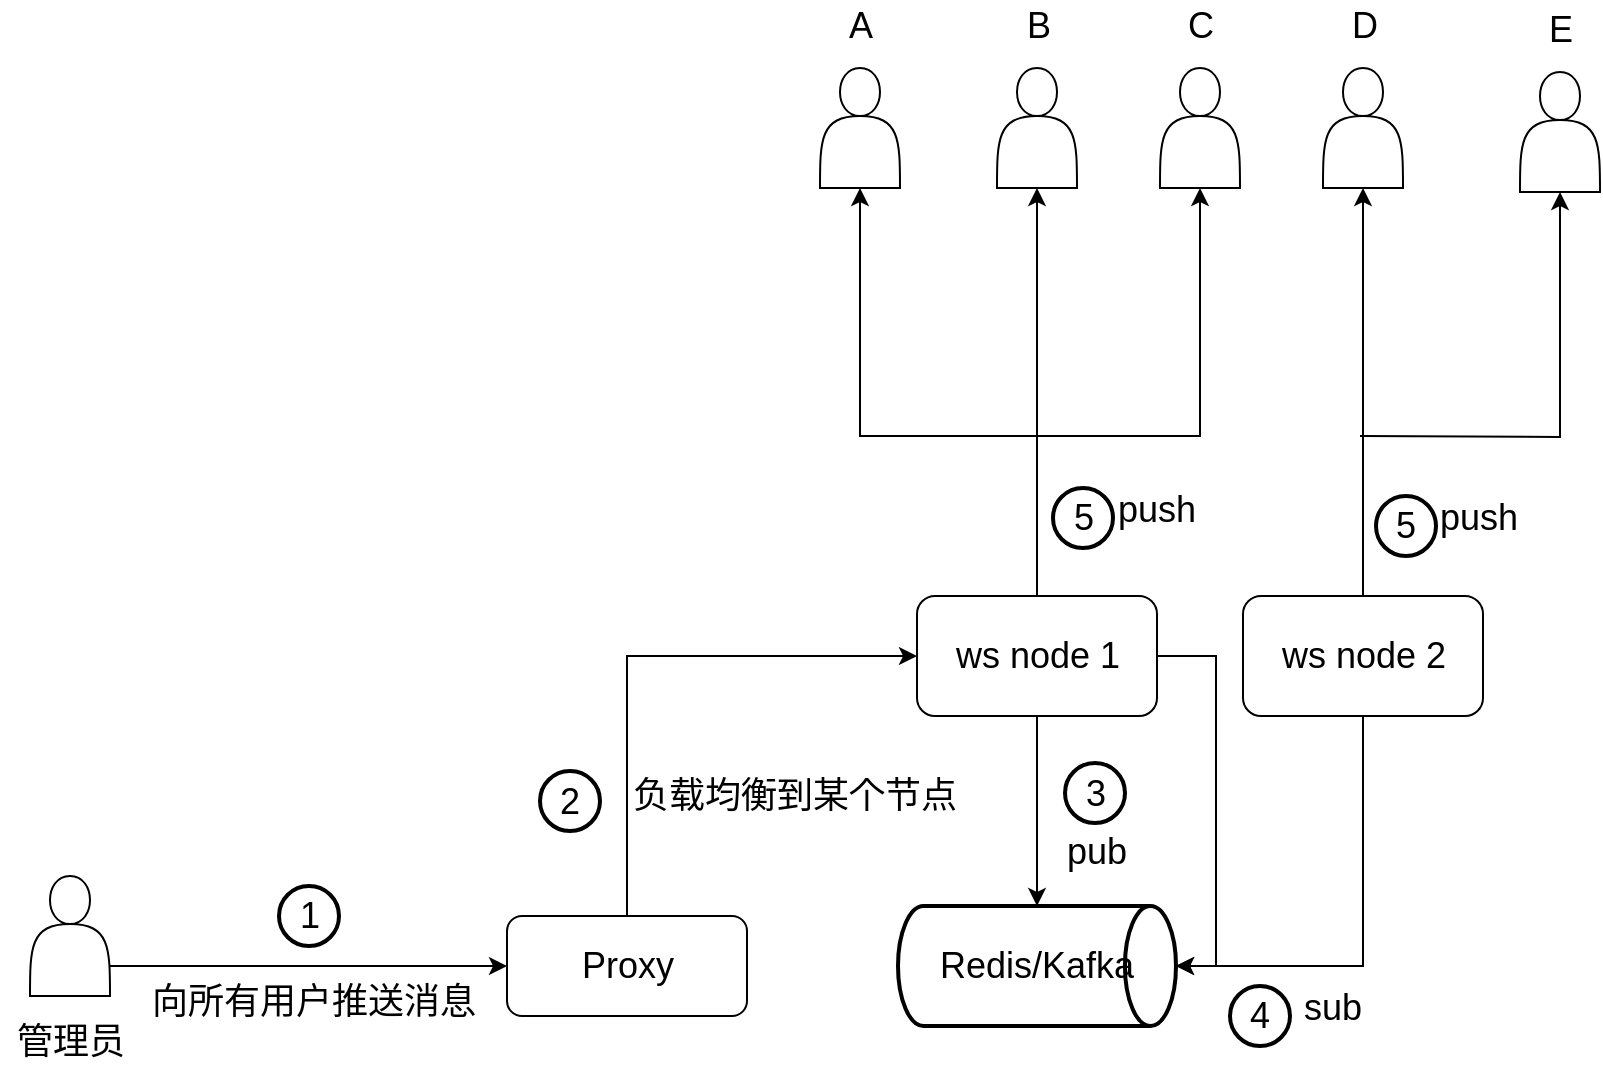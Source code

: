 <mxfile version="12.7.7" type="github" pages="3">
  <diagram id="AbQhRcFVm3HJTPgC1ot1" name="ws">
    <mxGraphModel dx="1869" dy="706" grid="1" gridSize="10" guides="1" tooltips="1" connect="1" arrows="1" fold="1" page="1" pageScale="1" pageWidth="827" pageHeight="1169" math="0" shadow="0">
      <root>
        <mxCell id="0" />
        <mxCell id="1" parent="0" />
        <mxCell id="u4tHtjG39MxztwtaV4JS-32" value="" style="edgeStyle=orthogonalEdgeStyle;rounded=0;orthogonalLoop=1;jettySize=auto;html=1;fontSize=18;entryX=0.5;entryY=1;entryDx=0;entryDy=0;" parent="1" source="u4tHtjG39MxztwtaV4JS-6" target="u4tHtjG39MxztwtaV4JS-14" edge="1">
          <mxGeometry relative="1" as="geometry">
            <mxPoint x="108.5" y="910" as="targetPoint" />
            <Array as="points">
              <mxPoint x="249" y="800" />
              <mxPoint x="160" y="800" />
            </Array>
          </mxGeometry>
        </mxCell>
        <mxCell id="u4tHtjG39MxztwtaV4JS-35" style="edgeStyle=orthogonalEdgeStyle;rounded=0;orthogonalLoop=1;jettySize=auto;html=1;exitX=0.5;exitY=0;exitDx=0;exitDy=0;entryX=0.5;entryY=1;entryDx=0;entryDy=0;fontSize=18;" parent="1" source="u4tHtjG39MxztwtaV4JS-6" target="u4tHtjG39MxztwtaV4JS-15" edge="1">
          <mxGeometry relative="1" as="geometry" />
        </mxCell>
        <mxCell id="u4tHtjG39MxztwtaV4JS-36" style="edgeStyle=orthogonalEdgeStyle;rounded=0;orthogonalLoop=1;jettySize=auto;html=1;entryX=0.5;entryY=1;entryDx=0;entryDy=0;fontSize=18;" parent="1" target="u4tHtjG39MxztwtaV4JS-16" edge="1">
          <mxGeometry relative="1" as="geometry">
            <mxPoint x="249" y="800" as="sourcePoint" />
            <Array as="points">
              <mxPoint x="309" y="800" />
              <mxPoint x="330" y="800" />
            </Array>
          </mxGeometry>
        </mxCell>
        <mxCell id="u4tHtjG39MxztwtaV4JS-58" value="" style="edgeStyle=orthogonalEdgeStyle;rounded=0;orthogonalLoop=1;jettySize=auto;html=1;fontSize=18;entryX=0.5;entryY=0;entryDx=0;entryDy=0;entryPerimeter=0;" parent="1" source="u4tHtjG39MxztwtaV4JS-6" target="u4tHtjG39MxztwtaV4JS-59" edge="1">
          <mxGeometry relative="1" as="geometry">
            <mxPoint x="248.5" y="1020" as="targetPoint" />
          </mxGeometry>
        </mxCell>
        <mxCell id="u4tHtjG39MxztwtaV4JS-68" style="edgeStyle=orthogonalEdgeStyle;rounded=0;orthogonalLoop=1;jettySize=auto;html=1;exitX=1;exitY=0.5;exitDx=0;exitDy=0;entryX=1;entryY=0.5;entryDx=0;entryDy=0;entryPerimeter=0;fontSize=18;" parent="1" source="u4tHtjG39MxztwtaV4JS-6" target="u4tHtjG39MxztwtaV4JS-59" edge="1">
          <mxGeometry relative="1" as="geometry" />
        </mxCell>
        <mxCell id="u4tHtjG39MxztwtaV4JS-6" value="ws node 1" style="rounded=1;whiteSpace=wrap;html=1;fillColor=none;fontSize=18;" parent="1" vertex="1">
          <mxGeometry x="188.5" y="880" width="120" height="60" as="geometry" />
        </mxCell>
        <mxCell id="u4tHtjG39MxztwtaV4JS-37" style="edgeStyle=orthogonalEdgeStyle;rounded=0;orthogonalLoop=1;jettySize=auto;html=1;exitX=0.5;exitY=0;exitDx=0;exitDy=0;fontSize=18;" parent="1" source="u4tHtjG39MxztwtaV4JS-7" target="u4tHtjG39MxztwtaV4JS-17" edge="1">
          <mxGeometry relative="1" as="geometry" />
        </mxCell>
        <mxCell id="u4tHtjG39MxztwtaV4JS-38" style="edgeStyle=orthogonalEdgeStyle;rounded=0;orthogonalLoop=1;jettySize=auto;html=1;entryX=0.5;entryY=1;entryDx=0;entryDy=0;fontSize=18;" parent="1" target="u4tHtjG39MxztwtaV4JS-18" edge="1">
          <mxGeometry relative="1" as="geometry">
            <mxPoint x="410" y="800" as="sourcePoint" />
          </mxGeometry>
        </mxCell>
        <mxCell id="u4tHtjG39MxztwtaV4JS-69" style="edgeStyle=orthogonalEdgeStyle;rounded=0;orthogonalLoop=1;jettySize=auto;html=1;exitX=0.5;exitY=1;exitDx=0;exitDy=0;fontSize=18;entryX=1;entryY=0.5;entryDx=0;entryDy=0;entryPerimeter=0;" parent="1" source="u4tHtjG39MxztwtaV4JS-7" target="u4tHtjG39MxztwtaV4JS-59" edge="1">
          <mxGeometry relative="1" as="geometry">
            <mxPoint x="330" y="1070" as="targetPoint" />
            <Array as="points">
              <mxPoint x="412" y="1065" />
            </Array>
          </mxGeometry>
        </mxCell>
        <mxCell id="u4tHtjG39MxztwtaV4JS-7" value="ws node 2" style="rounded=1;whiteSpace=wrap;html=1;fillColor=none;fontSize=18;" parent="1" vertex="1">
          <mxGeometry x="351.5" y="880" width="120" height="60" as="geometry" />
        </mxCell>
        <mxCell id="u4tHtjG39MxztwtaV4JS-14" value="" style="shape=actor;whiteSpace=wrap;html=1;fillColor=none;fontSize=18;" parent="1" vertex="1">
          <mxGeometry x="140" y="616" width="40" height="60" as="geometry" />
        </mxCell>
        <mxCell id="u4tHtjG39MxztwtaV4JS-15" value="" style="shape=actor;whiteSpace=wrap;html=1;fillColor=none;fontSize=18;" parent="1" vertex="1">
          <mxGeometry x="228.5" y="616" width="40" height="60" as="geometry" />
        </mxCell>
        <mxCell id="u4tHtjG39MxztwtaV4JS-16" value="" style="shape=actor;whiteSpace=wrap;html=1;fillColor=none;fontSize=18;" parent="1" vertex="1">
          <mxGeometry x="310" y="616" width="40" height="60" as="geometry" />
        </mxCell>
        <mxCell id="u4tHtjG39MxztwtaV4JS-17" value="" style="shape=actor;whiteSpace=wrap;html=1;fillColor=none;fontSize=18;" parent="1" vertex="1">
          <mxGeometry x="391.5" y="616" width="40" height="60" as="geometry" />
        </mxCell>
        <mxCell id="u4tHtjG39MxztwtaV4JS-18" value="" style="shape=actor;whiteSpace=wrap;html=1;fillColor=none;fontSize=18;" parent="1" vertex="1">
          <mxGeometry x="490" y="618" width="40" height="60" as="geometry" />
        </mxCell>
        <mxCell id="u4tHtjG39MxztwtaV4JS-39" value="A" style="text;html=1;resizable=0;points=[];autosize=1;align=center;verticalAlign=top;spacingTop=-4;fontSize=18;" parent="1" vertex="1">
          <mxGeometry x="145" y="582" width="30" height="20" as="geometry" />
        </mxCell>
        <mxCell id="u4tHtjG39MxztwtaV4JS-42" value="B" style="text;html=1;resizable=0;points=[];autosize=1;align=center;verticalAlign=top;spacingTop=-4;fontSize=18;" parent="1" vertex="1">
          <mxGeometry x="233.5" y="582" width="30" height="20" as="geometry" />
        </mxCell>
        <mxCell id="u4tHtjG39MxztwtaV4JS-43" value="C" style="text;html=1;resizable=0;points=[];autosize=1;align=center;verticalAlign=top;spacingTop=-4;fontSize=18;" parent="1" vertex="1">
          <mxGeometry x="315" y="582" width="30" height="20" as="geometry" />
        </mxCell>
        <mxCell id="u4tHtjG39MxztwtaV4JS-44" value="D" style="text;html=1;resizable=0;points=[];autosize=1;align=center;verticalAlign=top;spacingTop=-4;fontSize=18;" parent="1" vertex="1">
          <mxGeometry x="396.5" y="582" width="30" height="20" as="geometry" />
        </mxCell>
        <mxCell id="u4tHtjG39MxztwtaV4JS-45" value="E" style="text;html=1;resizable=0;points=[];autosize=1;align=center;verticalAlign=top;spacingTop=-4;fontSize=18;" parent="1" vertex="1">
          <mxGeometry x="495" y="584" width="30" height="20" as="geometry" />
        </mxCell>
        <mxCell id="u4tHtjG39MxztwtaV4JS-49" style="edgeStyle=orthogonalEdgeStyle;rounded=0;orthogonalLoop=1;jettySize=auto;html=1;exitX=1;exitY=0.75;exitDx=0;exitDy=0;entryX=0;entryY=0.5;entryDx=0;entryDy=0;fontSize=18;" parent="1" source="u4tHtjG39MxztwtaV4JS-46" target="u4tHtjG39MxztwtaV4JS-47" edge="1">
          <mxGeometry relative="1" as="geometry" />
        </mxCell>
        <mxCell id="u4tHtjG39MxztwtaV4JS-46" value="" style="shape=actor;whiteSpace=wrap;html=1;fillColor=none;fontSize=18;" parent="1" vertex="1">
          <mxGeometry x="-255" y="1020" width="40" height="60" as="geometry" />
        </mxCell>
        <mxCell id="u4tHtjG39MxztwtaV4JS-48" style="edgeStyle=orthogonalEdgeStyle;rounded=0;orthogonalLoop=1;jettySize=auto;html=1;exitX=0.5;exitY=0;exitDx=0;exitDy=0;entryX=0;entryY=0.5;entryDx=0;entryDy=0;fontSize=18;" parent="1" source="u4tHtjG39MxztwtaV4JS-47" target="u4tHtjG39MxztwtaV4JS-6" edge="1">
          <mxGeometry relative="1" as="geometry">
            <Array as="points">
              <mxPoint x="44" y="910" />
            </Array>
          </mxGeometry>
        </mxCell>
        <mxCell id="u4tHtjG39MxztwtaV4JS-47" value="Proxy" style="rounded=1;whiteSpace=wrap;html=1;fillColor=none;fontSize=18;" parent="1" vertex="1">
          <mxGeometry x="-16.5" y="1040" width="120" height="50" as="geometry" />
        </mxCell>
        <mxCell id="u4tHtjG39MxztwtaV4JS-50" value="负载均衡到某个节点" style="text;html=1;strokeColor=none;fillColor=none;align=center;verticalAlign=middle;whiteSpace=wrap;rounded=0;fontSize=18;" parent="1" vertex="1">
          <mxGeometry x="43.5" y="970" width="167" height="20" as="geometry" />
        </mxCell>
        <mxCell id="u4tHtjG39MxztwtaV4JS-51" value="管理员" style="text;html=1;resizable=0;points=[];autosize=1;align=center;verticalAlign=top;spacingTop=-4;fontSize=18;" parent="1" vertex="1">
          <mxGeometry x="-270" y="1090" width="70" height="20" as="geometry" />
        </mxCell>
        <mxCell id="u4tHtjG39MxztwtaV4JS-52" value="向所有用户推送消息" style="text;html=1;resizable=0;points=[];autosize=1;align=left;verticalAlign=top;spacingTop=-4;fontSize=18;" parent="1" vertex="1">
          <mxGeometry x="-196.5" y="1070" width="180" height="20" as="geometry" />
        </mxCell>
        <mxCell id="u4tHtjG39MxztwtaV4JS-55" value="1" style="strokeWidth=2;html=1;shape=mxgraph.flowchart.start_2;whiteSpace=wrap;fillColor=none;fontSize=18;align=center;" parent="1" vertex="1">
          <mxGeometry x="-130.5" y="1025" width="30" height="30" as="geometry" />
        </mxCell>
        <mxCell id="u4tHtjG39MxztwtaV4JS-59" value="Redis/Kafka" style="strokeWidth=2;html=1;shape=mxgraph.flowchart.direct_data;whiteSpace=wrap;fillColor=none;fontSize=18;align=center;" parent="1" vertex="1">
          <mxGeometry x="179" y="1035" width="139" height="60" as="geometry" />
        </mxCell>
        <mxCell id="u4tHtjG39MxztwtaV4JS-60" value="pub" style="text;html=1;strokeColor=none;fillColor=none;align=center;verticalAlign=middle;whiteSpace=wrap;rounded=0;fontSize=18;" parent="1" vertex="1">
          <mxGeometry x="257.5" y="1003.5" width="41" height="8" as="geometry" />
        </mxCell>
        <mxCell id="u4tHtjG39MxztwtaV4JS-63" value="2" style="strokeWidth=2;html=1;shape=mxgraph.flowchart.start_2;whiteSpace=wrap;fillColor=none;fontSize=18;align=center;" parent="1" vertex="1">
          <mxGeometry y="967.5" width="30" height="30" as="geometry" />
        </mxCell>
        <mxCell id="u4tHtjG39MxztwtaV4JS-64" value="3" style="strokeWidth=2;html=1;shape=mxgraph.flowchart.start_2;whiteSpace=wrap;fillColor=none;fontSize=18;align=center;" parent="1" vertex="1">
          <mxGeometry x="262.5" y="963.5" width="30" height="30" as="geometry" />
        </mxCell>
        <mxCell id="u4tHtjG39MxztwtaV4JS-66" value="4" style="strokeWidth=2;html=1;shape=mxgraph.flowchart.start_2;whiteSpace=wrap;fillColor=none;fontSize=18;align=center;" parent="1" vertex="1">
          <mxGeometry x="345" y="1075" width="30" height="30" as="geometry" />
        </mxCell>
        <mxCell id="u4tHtjG39MxztwtaV4JS-67" value="sub" style="text;html=1;strokeColor=none;fillColor=none;align=center;verticalAlign=middle;whiteSpace=wrap;rounded=0;fontSize=18;" parent="1" vertex="1">
          <mxGeometry x="376" y="1082" width="41" height="8" as="geometry" />
        </mxCell>
        <mxCell id="u4tHtjG39MxztwtaV4JS-71" value="5" style="strokeWidth=2;html=1;shape=mxgraph.flowchart.start_2;whiteSpace=wrap;fillColor=none;fontSize=18;align=center;" parent="1" vertex="1">
          <mxGeometry x="418" y="830" width="30" height="30" as="geometry" />
        </mxCell>
        <mxCell id="u4tHtjG39MxztwtaV4JS-72" value="push" style="text;html=1;strokeColor=none;fillColor=none;align=center;verticalAlign=middle;whiteSpace=wrap;rounded=0;fontSize=18;" parent="1" vertex="1">
          <mxGeometry x="449" y="837" width="41" height="8" as="geometry" />
        </mxCell>
        <mxCell id="u4tHtjG39MxztwtaV4JS-73" value="5" style="strokeWidth=2;html=1;shape=mxgraph.flowchart.start_2;whiteSpace=wrap;fillColor=none;fontSize=18;align=center;" parent="1" vertex="1">
          <mxGeometry x="256.5" y="826" width="30" height="30" as="geometry" />
        </mxCell>
        <mxCell id="u4tHtjG39MxztwtaV4JS-74" value="push" style="text;html=1;strokeColor=none;fillColor=none;align=center;verticalAlign=middle;whiteSpace=wrap;rounded=0;fontSize=18;" parent="1" vertex="1">
          <mxGeometry x="287.5" y="833" width="41" height="8" as="geometry" />
        </mxCell>
      </root>
    </mxGraphModel>
  </diagram>
  <diagram id="aWOpo4DpX3DMdDGyn_nT" name="ws-concurrent">
    
    <mxGraphModel dx="1042" dy="706" grid="1" gridSize="10" guides="1" tooltips="1" connect="1" arrows="1" fold="1" page="1" pageScale="1" pageWidth="827" pageHeight="1169" math="0" shadow="0">
      
      <root>
        
        <mxCell id="z6TMfegY9FTbhiwMqSdQ-0" />
        
        <mxCell id="z6TMfegY9FTbhiwMqSdQ-1" parent="z6TMfegY9FTbhiwMqSdQ-0" />
        
        <mxCell id="zd_GrXmfDELZZgHETm0d-0" value="" style="edgeStyle=orthogonalEdgeStyle;rounded=0;orthogonalLoop=1;jettySize=auto;html=1;fontSize=18;entryX=0.5;entryY=1;entryDx=0;entryDy=0;" parent="z6TMfegY9FTbhiwMqSdQ-1" source="zd_GrXmfDELZZgHETm0d-5" target="zd_GrXmfDELZZgHETm0d-10" edge="1">
          
          <mxGeometry relative="1" as="geometry">
            
            <mxPoint x="518.5" y="698" as="targetPoint" />
            
            <Array as="points">
              
              <mxPoint x="659" y="588" />
              
              <mxPoint x="570" y="588" />
              
            </Array>
            
          </mxGeometry>
          
        </mxCell>
        
        <mxCell id="zd_GrXmfDELZZgHETm0d-1" style="edgeStyle=orthogonalEdgeStyle;rounded=0;orthogonalLoop=1;jettySize=auto;html=1;exitX=0.5;exitY=0;exitDx=0;exitDy=0;entryX=0.5;entryY=1;entryDx=0;entryDy=0;fontSize=18;" parent="z6TMfegY9FTbhiwMqSdQ-1" source="zd_GrXmfDELZZgHETm0d-5" target="zd_GrXmfDELZZgHETm0d-11" edge="1">
          
          <mxGeometry relative="1" as="geometry" />
          
        </mxCell>
        
        <mxCell id="zd_GrXmfDELZZgHETm0d-2" style="edgeStyle=orthogonalEdgeStyle;rounded=0;orthogonalLoop=1;jettySize=auto;html=1;entryX=0.5;entryY=1;entryDx=0;entryDy=0;fontSize=18;" parent="z6TMfegY9FTbhiwMqSdQ-1" target="zd_GrXmfDELZZgHETm0d-12" edge="1">
          
          <mxGeometry relative="1" as="geometry">
            
            <mxPoint x="659" y="588" as="sourcePoint" />
            
            <Array as="points">
              
              <mxPoint x="719" y="588" />
              
              <mxPoint x="740" y="588" />
              
            </Array>
            
          </mxGeometry>
          
        </mxCell>
        
        <mxCell id="zd_GrXmfDELZZgHETm0d-5" value="ws node 1" style="rounded=1;whiteSpace=wrap;html=1;fillColor=none;fontSize=18;" parent="z6TMfegY9FTbhiwMqSdQ-1" vertex="1">
          
          <mxGeometry x="598.5" y="668" width="120" height="60" as="geometry" />
          
        </mxCell>
        
        <mxCell id="zd_GrXmfDELZZgHETm0d-6" style="edgeStyle=orthogonalEdgeStyle;rounded=0;orthogonalLoop=1;jettySize=auto;html=1;exitX=0.5;exitY=0;exitDx=0;exitDy=0;fontSize=18;" parent="z6TMfegY9FTbhiwMqSdQ-1" source="zd_GrXmfDELZZgHETm0d-9" target="zd_GrXmfDELZZgHETm0d-13" edge="1">
          
          <mxGeometry relative="1" as="geometry" />
          
        </mxCell>
        
        <mxCell id="zd_GrXmfDELZZgHETm0d-7" style="edgeStyle=orthogonalEdgeStyle;rounded=0;orthogonalLoop=1;jettySize=auto;html=1;entryX=0.5;entryY=1;entryDx=0;entryDy=0;fontSize=18;" parent="z6TMfegY9FTbhiwMqSdQ-1" target="zd_GrXmfDELZZgHETm0d-14" edge="1">
          
          <mxGeometry relative="1" as="geometry">
            
            <mxPoint x="820" y="588" as="sourcePoint" />
            
          </mxGeometry>
          
        </mxCell>
        
        <mxCell id="zd_GrXmfDELZZgHETm0d-9" value="ws node 2" style="rounded=1;whiteSpace=wrap;html=1;fillColor=none;fontSize=18;" parent="z6TMfegY9FTbhiwMqSdQ-1" vertex="1">
          
          <mxGeometry x="761.5" y="668" width="120" height="60" as="geometry" />
          
        </mxCell>
        
        <mxCell id="zd_GrXmfDELZZgHETm0d-10" value="" style="shape=actor;whiteSpace=wrap;html=1;fillColor=none;fontSize=18;" parent="z6TMfegY9FTbhiwMqSdQ-1" vertex="1">
          
          <mxGeometry x="550" y="404" width="40" height="60" as="geometry" />
          
        </mxCell>
        
        <mxCell id="zd_GrXmfDELZZgHETm0d-11" value="" style="shape=actor;whiteSpace=wrap;html=1;fillColor=none;fontSize=18;" parent="z6TMfegY9FTbhiwMqSdQ-1" vertex="1">
          
          <mxGeometry x="638.5" y="404" width="40" height="60" as="geometry" />
          
        </mxCell>
        
        <mxCell id="zd_GrXmfDELZZgHETm0d-12" value="" style="shape=actor;whiteSpace=wrap;html=1;fillColor=none;fontSize=18;" parent="z6TMfegY9FTbhiwMqSdQ-1" vertex="1">
          
          <mxGeometry x="720" y="404" width="40" height="60" as="geometry" />
          
        </mxCell>
        
        <mxCell id="zd_GrXmfDELZZgHETm0d-13" value="" style="shape=actor;whiteSpace=wrap;html=1;fillColor=none;fontSize=18;" parent="z6TMfegY9FTbhiwMqSdQ-1" vertex="1">
          
          <mxGeometry x="801.5" y="404" width="40" height="60" as="geometry" />
          
        </mxCell>
        
        <mxCell id="zd_GrXmfDELZZgHETm0d-14" value="" style="shape=actor;whiteSpace=wrap;html=1;fillColor=none;fontSize=18;" parent="z6TMfegY9FTbhiwMqSdQ-1" vertex="1">
          
          <mxGeometry x="900" y="406" width="40" height="60" as="geometry" />
          
        </mxCell>
        
        <mxCell id="zd_GrXmfDELZZgHETm0d-15" value="A" style="text;html=1;resizable=0;points=[];autosize=1;align=center;verticalAlign=top;spacingTop=-4;fontSize=18;" parent="z6TMfegY9FTbhiwMqSdQ-1" vertex="1">
          
          <mxGeometry x="555" y="370" width="30" height="20" as="geometry" />
          
        </mxCell>
        
        <mxCell id="zd_GrXmfDELZZgHETm0d-16" value="B" style="text;html=1;resizable=0;points=[];autosize=1;align=center;verticalAlign=top;spacingTop=-4;fontSize=18;" parent="z6TMfegY9FTbhiwMqSdQ-1" vertex="1">
          
          <mxGeometry x="643.5" y="370" width="30" height="20" as="geometry" />
          
        </mxCell>
        
        <mxCell id="zd_GrXmfDELZZgHETm0d-17" value="C" style="text;html=1;resizable=0;points=[];autosize=1;align=center;verticalAlign=top;spacingTop=-4;fontSize=18;" parent="z6TMfegY9FTbhiwMqSdQ-1" vertex="1">
          
          <mxGeometry x="725" y="370" width="30" height="20" as="geometry" />
          
        </mxCell>
        
        <mxCell id="zd_GrXmfDELZZgHETm0d-18" value="D" style="text;html=1;resizable=0;points=[];autosize=1;align=center;verticalAlign=top;spacingTop=-4;fontSize=18;" parent="z6TMfegY9FTbhiwMqSdQ-1" vertex="1">
          
          <mxGeometry x="806.5" y="370" width="30" height="20" as="geometry" />
          
        </mxCell>
        
        <mxCell id="zd_GrXmfDELZZgHETm0d-19" value="E" style="text;html=1;resizable=0;points=[];autosize=1;align=center;verticalAlign=top;spacingTop=-4;fontSize=18;" parent="z6TMfegY9FTbhiwMqSdQ-1" vertex="1">
          
          <mxGeometry x="905" y="372" width="30" height="20" as="geometry" />
          
        </mxCell>
        
        <mxCell id="zd_GrXmfDELZZgHETm0d-20" style="edgeStyle=orthogonalEdgeStyle;rounded=0;orthogonalLoop=1;jettySize=auto;html=1;exitX=1;exitY=0.75;exitDx=0;exitDy=0;entryX=0;entryY=0.5;entryDx=0;entryDy=0;fontSize=18;" parent="z6TMfegY9FTbhiwMqSdQ-1" source="zd_GrXmfDELZZgHETm0d-21" target="zd_GrXmfDELZZgHETm0d-23" edge="1">
          
          <mxGeometry relative="1" as="geometry" />
          
        </mxCell>
        
        <mxCell id="zd_GrXmfDELZZgHETm0d-21" value="" style="shape=actor;whiteSpace=wrap;html=1;fillColor=none;fontSize=18;" parent="z6TMfegY9FTbhiwMqSdQ-1" vertex="1">
          
          <mxGeometry x="345" y="810" width="40" height="60" as="geometry" />
          
        </mxCell>
        
        <mxCell id="zd_GrXmfDELZZgHETm0d-22" style="edgeStyle=orthogonalEdgeStyle;rounded=0;orthogonalLoop=1;jettySize=auto;html=1;exitX=0.5;exitY=0;exitDx=0;exitDy=0;fontSize=18;entryX=0.5;entryY=1;entryDx=0;entryDy=0;" parent="z6TMfegY9FTbhiwMqSdQ-1" source="zd_GrXmfDELZZgHETm0d-23" target="zd_GrXmfDELZZgHETm0d-5" edge="1">
          
          <mxGeometry relative="1" as="geometry">
            
            <mxPoint x="540" y="760" as="targetPoint" />
            
            <Array as="points">
              
              <mxPoint x="659" y="800" />
              
              <mxPoint x="659" y="800" />
              
            </Array>
            
          </mxGeometry>
          
        </mxCell>
        
        <mxCell id="zd_GrXmfDELZZgHETm0d-23" value="Proxy" style="rounded=1;whiteSpace=wrap;html=1;fillColor=none;fontSize=18;" parent="z6TMfegY9FTbhiwMqSdQ-1" vertex="1">
          
          <mxGeometry x="598.5" y="830" width="120" height="50" as="geometry" />
          
        </mxCell>
        
        <mxCell id="zd_GrXmfDELZZgHETm0d-24" value="负载均衡到某个节点" style="text;html=1;strokeColor=none;fillColor=none;align=center;verticalAlign=middle;whiteSpace=wrap;rounded=0;fontSize=18;" parent="z6TMfegY9FTbhiwMqSdQ-1" vertex="1">
          
          <mxGeometry x="703.5" y="765" width="167" height="20" as="geometry" />
          
        </mxCell>
        
        <mxCell id="zd_GrXmfDELZZgHETm0d-25" value="管理员" style="text;html=1;resizable=0;points=[];autosize=1;align=center;verticalAlign=top;spacingTop=-4;fontSize=18;" parent="z6TMfegY9FTbhiwMqSdQ-1" vertex="1">
          
          <mxGeometry x="330" y="880" width="70" height="20" as="geometry" />
          
        </mxCell>
        
        <mxCell id="zd_GrXmfDELZZgHETm0d-26" value="向所有用户推送消息" style="text;html=1;resizable=0;points=[];autosize=1;align=left;verticalAlign=top;spacingTop=-4;fontSize=18;" parent="z6TMfegY9FTbhiwMqSdQ-1" vertex="1">
          
          <mxGeometry x="403.5" y="860" width="180" height="20" as="geometry" />
          
        </mxCell>
        
        <mxCell id="zd_GrXmfDELZZgHETm0d-27" value="1" style="strokeWidth=2;html=1;shape=mxgraph.flowchart.start_2;whiteSpace=wrap;fillColor=none;fontSize=18;align=center;" parent="z6TMfegY9FTbhiwMqSdQ-1" vertex="1">
          
          <mxGeometry x="469.5" y="815" width="30" height="30" as="geometry" />
          
        </mxCell>
        
        <mxCell id="zd_GrXmfDELZZgHETm0d-30" value="2" style="strokeWidth=2;html=1;shape=mxgraph.flowchart.start_2;whiteSpace=wrap;fillColor=none;fontSize=18;align=center;" parent="z6TMfegY9FTbhiwMqSdQ-1" vertex="1">
          
          <mxGeometry x="673.5" y="760" width="30" height="30" as="geometry" />
          
        </mxCell>
        
        <mxCell id="zd_GrXmfDELZZgHETm0d-36" value="3" style="strokeWidth=2;html=1;shape=mxgraph.flowchart.start_2;whiteSpace=wrap;fillColor=none;fontSize=18;align=center;" parent="z6TMfegY9FTbhiwMqSdQ-1" vertex="1">
          
          <mxGeometry x="666.5" y="614" width="30" height="30" as="geometry" />
          
        </mxCell>
        
        <mxCell id="zd_GrXmfDELZZgHETm0d-37" value="push" style="text;html=1;strokeColor=none;fillColor=none;align=center;verticalAlign=middle;whiteSpace=wrap;rounded=0;fontSize=18;" parent="z6TMfegY9FTbhiwMqSdQ-1" vertex="1">
          
          <mxGeometry x="697.5" y="621" width="41" height="8" as="geometry" />
          
        </mxCell>
        
        <mxCell id="zd_GrXmfDELZZgHETm0d-38" value="" style="rounded=0;html=1;fontSize=18;align=center;fillColor=none;strokeColor=#EA6B66;" parent="z6TMfegY9FTbhiwMqSdQ-1" vertex="1">
          
          <mxGeometry x="782" y="352" width="289" height="148" as="geometry" />
          
        </mxCell>
        
        <mxCell id="zd_GrXmfDELZZgHETm0d-39" value="没有收到消息通知" style="text;html=1;strokeColor=none;fillColor=none;align=center;verticalAlign=middle;whiteSpace=wrap;rounded=0;fontSize=18;fontColor=#FF0000;" parent="z6TMfegY9FTbhiwMqSdQ-1" vertex="1">
          
          <mxGeometry x="960" y="424" width="80" height="20" as="geometry" />
          
        </mxCell>
        
      </root>
      
    </mxGraphModel>
    
  </diagram>
  <diagram id="KGmGGAa6mx8iPJISSHzl" name="Page-3">
    <mxGraphModel dx="954" dy="740" grid="1" gridSize="10" guides="1" tooltips="1" connect="1" arrows="1" fold="1" page="1" pageScale="1" pageWidth="827" pageHeight="1169" background="#ffffff" math="0" shadow="0">
      <root>
        <mxCell id="tMC_rpyK9CX9cbuhcIEW-0" />
        <mxCell id="tMC_rpyK9CX9cbuhcIEW-1" parent="tMC_rpyK9CX9cbuhcIEW-0" />
        <mxCell id="tMC_rpyK9CX9cbuhcIEW-28" value="" style="rounded=0;whiteSpace=wrap;html=1;align=left;shadow=0;glass=0;comic=0;fillColor=#b1ddf0;strokeColor=#10739e;opacity=20;" vertex="1" parent="tMC_rpyK9CX9cbuhcIEW-1">
          <mxGeometry x="60" y="550" width="680" height="380" as="geometry" />
        </mxCell>
        <mxCell id="tMC_rpyK9CX9cbuhcIEW-7" style="edgeStyle=orthogonalEdgeStyle;rounded=0;orthogonalLoop=1;jettySize=auto;html=1;entryX=0;entryY=0.5;entryDx=0;entryDy=0;entryPerimeter=0;" edge="1" parent="tMC_rpyK9CX9cbuhcIEW-1" source="tMC_rpyK9CX9cbuhcIEW-2" target="tMC_rpyK9CX9cbuhcIEW-5">
          <mxGeometry relative="1" as="geometry" />
        </mxCell>
        <mxCell id="tMC_rpyK9CX9cbuhcIEW-2" value="&lt;font style=&quot;font-size: 15px&quot;&gt;index.html&lt;/font&gt;" style="shape=note;whiteSpace=wrap;html=1;backgroundOutline=1;darkOpacity=0.05;align=left;spacingLeft=10;fillColor=#dae8fc;strokeColor=#6c8ebf;" vertex="1" parent="tMC_rpyK9CX9cbuhcIEW-1">
          <mxGeometry x="100" y="140" width="120" height="40" as="geometry" />
        </mxCell>
        <mxCell id="tMC_rpyK9CX9cbuhcIEW-5" value="&lt;font style=&quot;font-size: 15px&quot;&gt;main.a3b345.js&lt;/font&gt;" style="shape=note;whiteSpace=wrap;html=1;backgroundOutline=1;darkOpacity=0.05;align=left;spacingLeft=10;fillColor=#ffe6cc;strokeColor=#d79b00;" vertex="1" parent="tMC_rpyK9CX9cbuhcIEW-1">
          <mxGeometry x="190" y="210" width="150" height="40" as="geometry" />
        </mxCell>
        <mxCell id="tMC_rpyK9CX9cbuhcIEW-8" style="edgeStyle=orthogonalEdgeStyle;rounded=0;orthogonalLoop=1;jettySize=auto;html=1;entryX=0;entryY=0.5;entryDx=0;entryDy=0;entryPerimeter=0;" edge="1" source="tMC_rpyK9CX9cbuhcIEW-9" target="tMC_rpyK9CX9cbuhcIEW-10" parent="tMC_rpyK9CX9cbuhcIEW-1">
          <mxGeometry relative="1" as="geometry" />
        </mxCell>
        <mxCell id="tMC_rpyK9CX9cbuhcIEW-18" style="edgeStyle=orthogonalEdgeStyle;rounded=0;orthogonalLoop=1;jettySize=auto;html=1;exitX=0.5;exitY=1;exitDx=0;exitDy=0;exitPerimeter=0;entryX=0;entryY=0.5;entryDx=0;entryDy=0;entryPerimeter=0;" edge="1" parent="tMC_rpyK9CX9cbuhcIEW-1" source="tMC_rpyK9CX9cbuhcIEW-9" target="tMC_rpyK9CX9cbuhcIEW-11">
          <mxGeometry relative="1" as="geometry" />
        </mxCell>
        <mxCell id="tMC_rpyK9CX9cbuhcIEW-19" style="edgeStyle=orthogonalEdgeStyle;rounded=0;orthogonalLoop=1;jettySize=auto;html=1;exitX=0.5;exitY=1;exitDx=0;exitDy=0;exitPerimeter=0;entryX=0;entryY=0.5;entryDx=0;entryDy=0;entryPerimeter=0;" edge="1" parent="tMC_rpyK9CX9cbuhcIEW-1" source="tMC_rpyK9CX9cbuhcIEW-9" target="tMC_rpyK9CX9cbuhcIEW-12">
          <mxGeometry relative="1" as="geometry" />
        </mxCell>
        <mxCell id="tMC_rpyK9CX9cbuhcIEW-20" style="edgeStyle=orthogonalEdgeStyle;rounded=0;orthogonalLoop=1;jettySize=auto;html=1;exitX=0.5;exitY=1;exitDx=0;exitDy=0;exitPerimeter=0;entryX=0;entryY=0.5;entryDx=0;entryDy=0;entryPerimeter=0;" edge="1" parent="tMC_rpyK9CX9cbuhcIEW-1" source="tMC_rpyK9CX9cbuhcIEW-9" target="tMC_rpyK9CX9cbuhcIEW-13">
          <mxGeometry relative="1" as="geometry" />
        </mxCell>
        <mxCell id="tMC_rpyK9CX9cbuhcIEW-9" value="&lt;font style=&quot;font-size: 15px&quot;&gt;index.html&lt;/font&gt;" style="shape=note;whiteSpace=wrap;html=1;backgroundOutline=1;darkOpacity=0.05;align=left;spacingLeft=10;fillColor=#dae8fc;strokeColor=#6c8ebf;" vertex="1" parent="tMC_rpyK9CX9cbuhcIEW-1">
          <mxGeometry x="60" y="490" width="120" height="40" as="geometry" />
        </mxCell>
        <mxCell id="tMC_rpyK9CX9cbuhcIEW-10" value="&lt;font style=&quot;font-size: 15px&quot;&gt;webpack-runtime.a3b345.js&lt;/font&gt;" style="shape=note;whiteSpace=wrap;html=1;backgroundOutline=1;darkOpacity=0.05;align=left;spacingLeft=10;fillColor=#ffe6cc;strokeColor=#d79b00;" vertex="1" parent="tMC_rpyK9CX9cbuhcIEW-1">
          <mxGeometry x="150" y="560" width="230" height="40" as="geometry" />
        </mxCell>
        <mxCell id="tMC_rpyK9CX9cbuhcIEW-11" value="&lt;font style=&quot;font-size: 15px&quot;&gt;react-chunk.a98345.js&lt;/font&gt;" style="shape=note;whiteSpace=wrap;html=1;backgroundOutline=1;darkOpacity=0.05;align=left;spacingLeft=10;fillColor=#ffe6cc;strokeColor=#d79b00;" vertex="1" parent="tMC_rpyK9CX9cbuhcIEW-1">
          <mxGeometry x="150" y="620" width="230" height="40" as="geometry" />
        </mxCell>
        <mxCell id="tMC_rpyK9CX9cbuhcIEW-12" value="&lt;font style=&quot;font-size: 15px&quot;&gt;vender.a9ac45.js&lt;/font&gt;" style="shape=note;whiteSpace=wrap;html=1;backgroundOutline=1;darkOpacity=0.05;align=left;spacingLeft=10;fillColor=#ffe6cc;strokeColor=#d79b00;" vertex="1" parent="tMC_rpyK9CX9cbuhcIEW-1">
          <mxGeometry x="150" y="680" width="230" height="40" as="geometry" />
        </mxCell>
        <mxCell id="tMC_rpyK9CX9cbuhcIEW-22" style="edgeStyle=orthogonalEdgeStyle;rounded=0;orthogonalLoop=1;jettySize=auto;html=1;exitX=0.5;exitY=1;exitDx=0;exitDy=0;exitPerimeter=0;entryX=0;entryY=0.5;entryDx=0;entryDy=0;entryPerimeter=0;" edge="1" parent="tMC_rpyK9CX9cbuhcIEW-1" source="tMC_rpyK9CX9cbuhcIEW-13" target="tMC_rpyK9CX9cbuhcIEW-15">
          <mxGeometry relative="1" as="geometry" />
        </mxCell>
        <mxCell id="tMC_rpyK9CX9cbuhcIEW-23" style="edgeStyle=orthogonalEdgeStyle;rounded=0;orthogonalLoop=1;jettySize=auto;html=1;exitX=0.5;exitY=1;exitDx=0;exitDy=0;exitPerimeter=0;entryX=0;entryY=0.5;entryDx=0;entryDy=0;entryPerimeter=0;" edge="1" parent="tMC_rpyK9CX9cbuhcIEW-1" source="tMC_rpyK9CX9cbuhcIEW-13" target="tMC_rpyK9CX9cbuhcIEW-16">
          <mxGeometry relative="1" as="geometry" />
        </mxCell>
        <mxCell id="tMC_rpyK9CX9cbuhcIEW-13" value="&lt;font style=&quot;font-size: 15px&quot;&gt;pageA.90b345.js&lt;/font&gt;" style="shape=note;whiteSpace=wrap;html=1;backgroundOutline=1;darkOpacity=0.05;align=left;spacingLeft=10;fillColor=#ffe6cc;strokeColor=#d79b00;" vertex="1" parent="tMC_rpyK9CX9cbuhcIEW-1">
          <mxGeometry x="150" y="744.5" width="230" height="40" as="geometry" />
        </mxCell>
        <mxCell id="tMC_rpyK9CX9cbuhcIEW-15" value="&lt;font style=&quot;font-size: 15px&quot;&gt;echars.a3b345.js&lt;/font&gt;" style="shape=note;whiteSpace=wrap;html=1;backgroundOutline=1;darkOpacity=0.05;align=left;spacingLeft=10;fillColor=#ffe6cc;strokeColor=#d79b00;" vertex="1" parent="tMC_rpyK9CX9cbuhcIEW-1">
          <mxGeometry x="410" y="810" width="160" height="40" as="geometry" />
        </mxCell>
        <mxCell id="tMC_rpyK9CX9cbuhcIEW-16" value="&lt;font style=&quot;font-size: 15px&quot;&gt;jspdf.a3b345.js&lt;/font&gt;" style="shape=note;whiteSpace=wrap;html=1;backgroundOutline=1;darkOpacity=0.05;align=left;spacingLeft=10;fillColor=#ffe6cc;strokeColor=#d79b00;" vertex="1" parent="tMC_rpyK9CX9cbuhcIEW-1">
          <mxGeometry x="410" y="865" width="160" height="40" as="geometry" />
        </mxCell>
        <mxCell id="tMC_rpyK9CX9cbuhcIEW-24" value="&lt;font style=&quot;font-size: 18px&quot;&gt;Cache-Control:&lt;b&gt; no-cache&lt;/b&gt;&lt;/font&gt;" style="text;html=1;strokeColor=none;fillColor=none;align=center;verticalAlign=middle;whiteSpace=wrap;rounded=0;" vertex="1" parent="tMC_rpyK9CX9cbuhcIEW-1">
          <mxGeometry x="260" y="150" width="226" height="20" as="geometry" />
        </mxCell>
        <mxCell id="tMC_rpyK9CX9cbuhcIEW-25" value="&lt;font style=&quot;font-size: 18px&quot;&gt;Cache-Control:&lt;b&gt;&amp;nbsp;max-age=3153600&lt;/b&gt;&lt;/font&gt;" style="text;html=1;strokeColor=none;fillColor=none;align=center;verticalAlign=middle;whiteSpace=wrap;rounded=0;" vertex="1" parent="tMC_rpyK9CX9cbuhcIEW-1">
          <mxGeometry x="370" y="220" width="290" height="20" as="geometry" />
        </mxCell>
        <mxCell id="tMC_rpyK9CX9cbuhcIEW-26" value="&lt;font style=&quot;font-size: 18px&quot;&gt;Cache-Control:&lt;b&gt; no-cache&lt;/b&gt;&lt;/font&gt;" style="text;html=1;strokeColor=none;fillColor=none;align=center;verticalAlign=middle;whiteSpace=wrap;rounded=0;" vertex="1" parent="tMC_rpyK9CX9cbuhcIEW-1">
          <mxGeometry x="220" y="500" width="226" height="20" as="geometry" />
        </mxCell>
        <mxCell id="tMC_rpyK9CX9cbuhcIEW-27" value="&lt;font style=&quot;font-size: 18px&quot;&gt;Cache-Control:&lt;b&gt;&amp;nbsp;max-age=3153600&lt;/b&gt;&lt;/font&gt;" style="text;html=1;strokeColor=none;fillColor=none;align=center;verticalAlign=middle;whiteSpace=wrap;rounded=0;" vertex="1" parent="tMC_rpyK9CX9cbuhcIEW-1">
          <mxGeometry x="420" y="690" width="290" height="20" as="geometry" />
        </mxCell>
      </root>
    </mxGraphModel>
  </diagram>
</mxfile>
